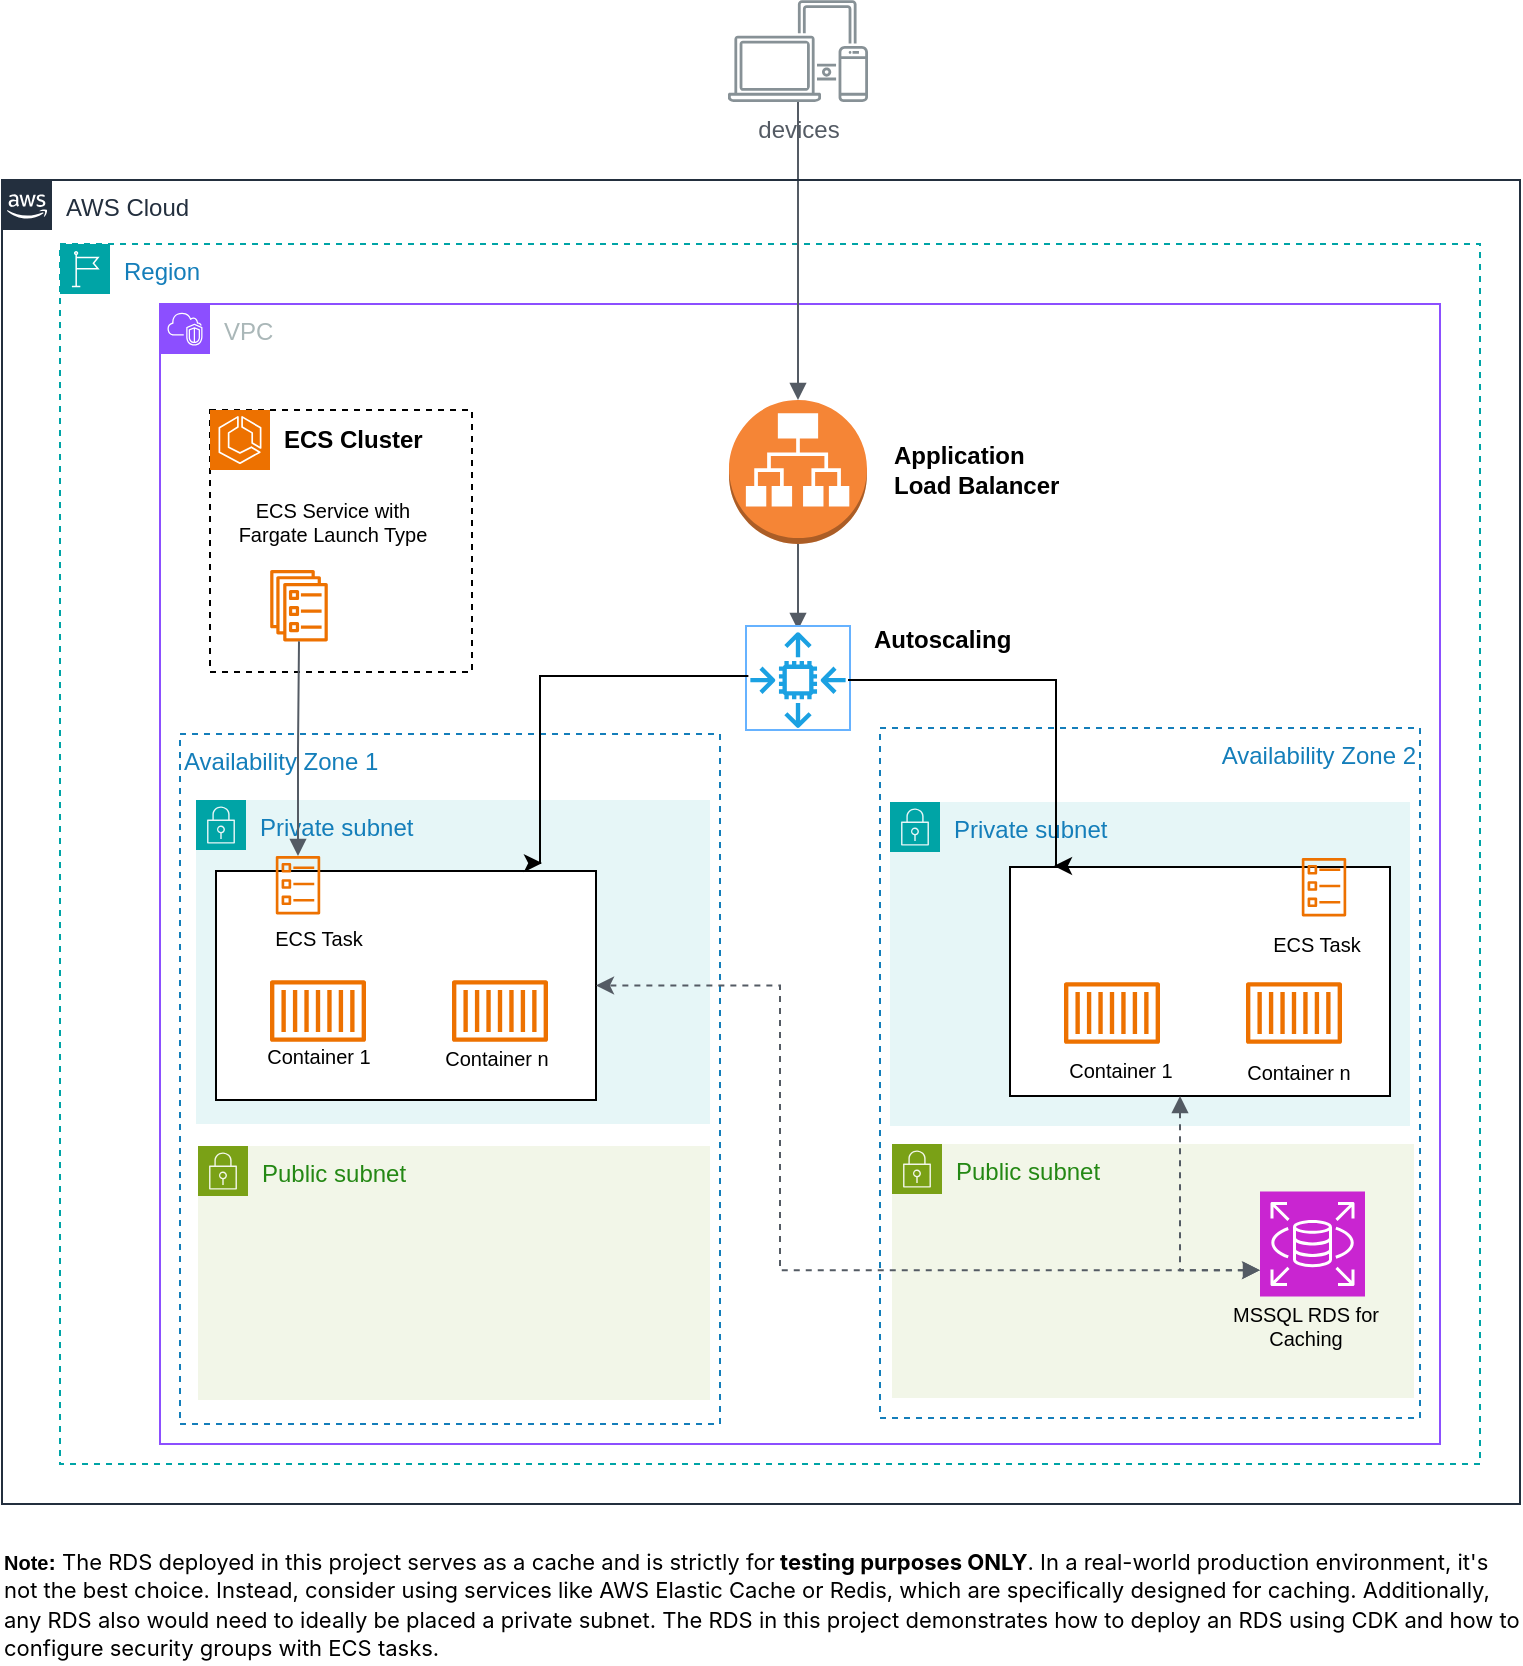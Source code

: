 <mxfile version="24.2.5" type="device">
  <diagram name="Page-1" id="xOiZpuU5NRIlTT_HSMJ2">
    <mxGraphModel dx="1014" dy="757" grid="1" gridSize="10" guides="1" tooltips="1" connect="1" arrows="1" fold="1" page="1" pageScale="1" pageWidth="850" pageHeight="1100" math="0" shadow="0">
      <root>
        <mxCell id="0" />
        <mxCell id="1" parent="0" />
        <mxCell id="Z2hQnSYMev5sJFBsLuZH-76" value="Availability Zone 1" style="fillColor=none;strokeColor=#147EBA;dashed=1;verticalAlign=top;fontStyle=0;fontColor=#147EBA;whiteSpace=wrap;html=1;align=left;" parent="1" vertex="1">
          <mxGeometry x="170" y="375" width="270" height="345" as="geometry" />
        </mxCell>
        <mxCell id="Z2hQnSYMev5sJFBsLuZH-5" value="Public subnet" style="points=[[0,0],[0.25,0],[0.5,0],[0.75,0],[1,0],[1,0.25],[1,0.5],[1,0.75],[1,1],[0.75,1],[0.5,1],[0.25,1],[0,1],[0,0.75],[0,0.5],[0,0.25]];outlineConnect=0;gradientColor=none;html=1;whiteSpace=wrap;fontSize=12;fontStyle=0;container=1;pointerEvents=0;collapsible=0;recursiveResize=0;shape=mxgraph.aws4.group;grIcon=mxgraph.aws4.group_security_group;grStroke=0;strokeColor=#7AA116;fillColor=#F2F6E8;verticalAlign=top;align=left;spacingLeft=30;fontColor=#248814;dashed=0;" parent="1" vertex="1">
          <mxGeometry x="179" y="581" width="256" height="127" as="geometry" />
        </mxCell>
        <mxCell id="Z2hQnSYMev5sJFBsLuZH-2" value="Region" style="points=[[0,0],[0.25,0],[0.5,0],[0.75,0],[1,0],[1,0.25],[1,0.5],[1,0.75],[1,1],[0.75,1],[0.5,1],[0.25,1],[0,1],[0,0.75],[0,0.5],[0,0.25]];outlineConnect=0;gradientColor=none;html=1;whiteSpace=wrap;fontSize=12;fontStyle=0;container=1;pointerEvents=0;collapsible=0;recursiveResize=0;shape=mxgraph.aws4.group;grIcon=mxgraph.aws4.group_region;strokeColor=#00A4A6;fillColor=none;verticalAlign=top;align=left;spacingLeft=30;fontColor=#147EBA;dashed=1;" parent="1" vertex="1">
          <mxGeometry x="110" y="130" width="710" height="610" as="geometry" />
        </mxCell>
        <mxCell id="Z2hQnSYMev5sJFBsLuZH-3" value="VPC" style="points=[[0,0],[0.25,0],[0.5,0],[0.75,0],[1,0],[1,0.25],[1,0.5],[1,0.75],[1,1],[0.75,1],[0.5,1],[0.25,1],[0,1],[0,0.75],[0,0.5],[0,0.25]];outlineConnect=0;gradientColor=none;html=1;whiteSpace=wrap;fontSize=12;fontStyle=0;container=1;pointerEvents=0;collapsible=0;recursiveResize=0;shape=mxgraph.aws4.group;grIcon=mxgraph.aws4.group_vpc2;strokeColor=#8C4FFF;fillColor=none;verticalAlign=top;align=left;spacingLeft=30;fontColor=#AAB7B8;dashed=0;" parent="1" vertex="1">
          <mxGeometry x="160" y="160" width="640" height="570" as="geometry" />
        </mxCell>
        <mxCell id="Z2hQnSYMev5sJFBsLuZH-52" value="" style="whiteSpace=wrap;html=1;aspect=fixed;dashed=1;" parent="Z2hQnSYMev5sJFBsLuZH-3" vertex="1">
          <mxGeometry x="25" y="53" width="131" height="131" as="geometry" />
        </mxCell>
        <mxCell id="Z2hQnSYMev5sJFBsLuZH-9" value="" style="outlineConnect=0;dashed=0;verticalLabelPosition=bottom;verticalAlign=top;align=center;html=1;shape=mxgraph.aws3.application_load_balancer;fillColor=#F58536;gradientColor=none;shadow=0;" parent="Z2hQnSYMev5sJFBsLuZH-3" vertex="1">
          <mxGeometry x="284.5" y="48" width="69" height="72" as="geometry" />
        </mxCell>
        <mxCell id="Z2hQnSYMev5sJFBsLuZH-27" value="" style="sketch=0;points=[[0,0,0],[0.25,0,0],[0.5,0,0],[0.75,0,0],[1,0,0],[0,1,0],[0.25,1,0],[0.5,1,0],[0.75,1,0],[1,1,0],[0,0.25,0],[0,0.5,0],[0,0.75,0],[1,0.25,0],[1,0.5,0],[1,0.75,0]];outlineConnect=0;fontColor=#232F3E;fillColor=#ED7100;strokeColor=#ffffff;dashed=0;verticalLabelPosition=bottom;verticalAlign=top;align=center;html=1;fontSize=12;fontStyle=0;aspect=fixed;shape=mxgraph.aws4.resourceIcon;resIcon=mxgraph.aws4.ecs;" parent="Z2hQnSYMev5sJFBsLuZH-3" vertex="1">
          <mxGeometry x="25" y="53" width="30" height="30" as="geometry" />
        </mxCell>
        <mxCell id="Z2hQnSYMev5sJFBsLuZH-47" value="ECS Cluster" style="text;html=1;align=left;verticalAlign=middle;whiteSpace=wrap;rounded=0;fontStyle=1" parent="Z2hQnSYMev5sJFBsLuZH-3" vertex="1">
          <mxGeometry x="60" y="53" width="81" height="30" as="geometry" />
        </mxCell>
        <mxCell id="Z2hQnSYMev5sJFBsLuZH-54" value="" style="sketch=0;outlineConnect=0;fontColor=#232F3E;gradientColor=none;fillColor=#ED7100;strokeColor=none;dashed=0;verticalLabelPosition=bottom;verticalAlign=top;align=center;html=1;fontSize=12;fontStyle=0;aspect=fixed;pointerEvents=1;shape=mxgraph.aws4.ecs_service;" parent="Z2hQnSYMev5sJFBsLuZH-3" vertex="1">
          <mxGeometry x="55" y="133" width="29" height="35.69" as="geometry" />
        </mxCell>
        <mxCell id="Z2hQnSYMev5sJFBsLuZH-64" value="Autoscaling" style="text;html=1;align=left;verticalAlign=middle;whiteSpace=wrap;rounded=0;fontStyle=1" parent="Z2hQnSYMev5sJFBsLuZH-3" vertex="1">
          <mxGeometry x="354.5" y="153" width="81" height="30" as="geometry" />
        </mxCell>
        <mxCell id="Z2hQnSYMev5sJFBsLuZH-67" value="" style="edgeStyle=orthogonalEdgeStyle;html=1;endArrow=none;elbow=vertical;startArrow=block;startFill=1;strokeColor=#545B64;rounded=0;" parent="Z2hQnSYMev5sJFBsLuZH-3" source="Z2hQnSYMev5sJFBsLuZH-62" target="Z2hQnSYMev5sJFBsLuZH-9" edge="1">
          <mxGeometry width="100" relative="1" as="geometry">
            <mxPoint x="210" y="120" as="sourcePoint" />
            <mxPoint x="310" y="120" as="targetPoint" />
          </mxGeometry>
        </mxCell>
        <mxCell id="Z2hQnSYMev5sJFBsLuZH-63" value="" style="whiteSpace=wrap;html=1;aspect=fixed;strokeColor=#66B2FF;" parent="Z2hQnSYMev5sJFBsLuZH-3" vertex="1">
          <mxGeometry x="293" y="161" width="52" height="52" as="geometry" />
        </mxCell>
        <mxCell id="Z2hQnSYMev5sJFBsLuZH-77" value="Availability Zone 2" style="fillColor=none;strokeColor=#147EBA;dashed=1;verticalAlign=top;fontStyle=0;fontColor=#147EBA;whiteSpace=wrap;html=1;align=right;" parent="Z2hQnSYMev5sJFBsLuZH-3" vertex="1">
          <mxGeometry x="360" y="212" width="270" height="345" as="geometry" />
        </mxCell>
        <mxCell id="Z2hQnSYMev5sJFBsLuZH-62" value="" style="outlineConnect=0;fontColor=#ffffff;fillColor=#1ba1e2;strokeColor=#000000;verticalLabelPosition=bottom;verticalAlign=top;align=center;html=1;fontSize=12;fontStyle=0;aspect=fixed;pointerEvents=1;shape=mxgraph.aws4.auto_scaling2;perimeterSpacing=1;labelBorderColor=#1A1A1A;fillStyle=solid;shadow=0;fixDash=0;container=0;backgroundOutline=0;" parent="Z2hQnSYMev5sJFBsLuZH-3" vertex="1">
          <mxGeometry x="295" y="164" width="48" height="48" as="geometry" />
        </mxCell>
        <mxCell id="Z2hQnSYMev5sJFBsLuZH-82" value="" style="group" parent="Z2hQnSYMev5sJFBsLuZH-3" vertex="1" connectable="0">
          <mxGeometry x="18" y="248" width="257" height="162" as="geometry" />
        </mxCell>
        <mxCell id="Z2hQnSYMev5sJFBsLuZH-6" value="Private subnet" style="points=[[0,0],[0.25,0],[0.5,0],[0.75,0],[1,0],[1,0.25],[1,0.5],[1,0.75],[1,1],[0.75,1],[0.5,1],[0.25,1],[0,1],[0,0.75],[0,0.5],[0,0.25]];outlineConnect=0;gradientColor=none;html=1;whiteSpace=wrap;fontSize=12;fontStyle=0;container=1;pointerEvents=0;collapsible=0;recursiveResize=0;shape=mxgraph.aws4.group;grIcon=mxgraph.aws4.group_security_group;grStroke=0;strokeColor=#00A4A6;fillColor=#E6F6F7;verticalAlign=top;align=left;spacingLeft=30;fontColor=#147EBA;dashed=0;" parent="Z2hQnSYMev5sJFBsLuZH-82" vertex="1">
          <mxGeometry width="257" height="162" as="geometry" />
        </mxCell>
        <mxCell id="Z2hQnSYMev5sJFBsLuZH-26" value="" style="rounded=0;whiteSpace=wrap;html=1;" parent="Z2hQnSYMev5sJFBsLuZH-82" vertex="1">
          <mxGeometry x="10" y="35.5" width="190" height="114.5" as="geometry" />
        </mxCell>
        <mxCell id="Z2hQnSYMev5sJFBsLuZH-14" value="" style="sketch=0;outlineConnect=0;fontColor=#232F3E;gradientColor=none;fillColor=#ED7100;strokeColor=none;dashed=0;verticalLabelPosition=bottom;verticalAlign=top;align=center;html=1;fontSize=12;fontStyle=0;aspect=fixed;pointerEvents=1;shape=mxgraph.aws4.container_1;" parent="Z2hQnSYMev5sJFBsLuZH-82" vertex="1">
          <mxGeometry x="37" y="90" width="48" height="31" as="geometry" />
        </mxCell>
        <mxCell id="Z2hQnSYMev5sJFBsLuZH-15" value="" style="sketch=0;outlineConnect=0;fontColor=#232F3E;gradientColor=none;fillColor=#ED7100;strokeColor=none;dashed=0;verticalLabelPosition=bottom;verticalAlign=top;align=center;html=1;fontSize=12;fontStyle=0;aspect=fixed;pointerEvents=1;shape=mxgraph.aws4.container_1;" parent="Z2hQnSYMev5sJFBsLuZH-82" vertex="1">
          <mxGeometry x="128" y="90" width="48" height="31" as="geometry" />
        </mxCell>
        <mxCell id="Z2hQnSYMev5sJFBsLuZH-28" value="" style="sketch=0;outlineConnect=0;fontColor=#232F3E;gradientColor=none;fillColor=#ED7100;strokeColor=none;dashed=0;verticalLabelPosition=bottom;verticalAlign=top;align=center;html=1;fontSize=12;fontStyle=0;aspect=fixed;pointerEvents=1;shape=mxgraph.aws4.ecs_task;" parent="Z2hQnSYMev5sJFBsLuZH-82" vertex="1">
          <mxGeometry x="39.75" y="28" width="22.5" height="29.19" as="geometry" />
        </mxCell>
        <mxCell id="Z2hQnSYMev5sJFBsLuZH-70" value="" style="edgeStyle=orthogonalEdgeStyle;rounded=0;orthogonalLoop=1;jettySize=auto;html=1;entryX=0.858;entryY=-0.035;entryDx=0;entryDy=0;entryPerimeter=0;" parent="Z2hQnSYMev5sJFBsLuZH-3" source="Z2hQnSYMev5sJFBsLuZH-62" target="Z2hQnSYMev5sJFBsLuZH-26" edge="1">
          <mxGeometry relative="1" as="geometry">
            <mxPoint x="190" y="410" as="targetPoint" />
            <Array as="points">
              <mxPoint x="190" y="186" />
            </Array>
          </mxGeometry>
        </mxCell>
        <mxCell id="Z2hQnSYMev5sJFBsLuZH-57" value="" style="edgeStyle=orthogonalEdgeStyle;html=1;endArrow=none;elbow=vertical;startArrow=block;startFill=1;strokeColor=#545B64;rounded=0;" parent="Z2hQnSYMev5sJFBsLuZH-3" source="Z2hQnSYMev5sJFBsLuZH-28" target="Z2hQnSYMev5sJFBsLuZH-54" edge="1">
          <mxGeometry width="100" relative="1" as="geometry">
            <mxPoint x="210" y="220" as="sourcePoint" />
            <mxPoint x="310" y="220" as="targetPoint" />
          </mxGeometry>
        </mxCell>
        <mxCell id="Z2hQnSYMev5sJFBsLuZH-50" value="Container 1" style="text;html=1;align=center;verticalAlign=middle;whiteSpace=wrap;rounded=0;fontSize=10;" parent="1" vertex="1">
          <mxGeometry x="211" y="521.19" width="57" height="30" as="geometry" />
        </mxCell>
        <mxCell id="Z2hQnSYMev5sJFBsLuZH-51" value="Container n" style="text;html=1;align=center;verticalAlign=middle;whiteSpace=wrap;rounded=0;fontSize=10;" parent="1" vertex="1">
          <mxGeometry x="300" y="522.19" width="57" height="30" as="geometry" />
        </mxCell>
        <mxCell id="Z2hQnSYMev5sJFBsLuZH-55" value="ECS Service with Fargate Launch Type" style="text;html=1;align=center;verticalAlign=middle;whiteSpace=wrap;rounded=0;fontSize=10;" parent="1" vertex="1">
          <mxGeometry x="197" y="254.19" width="99" height="30" as="geometry" />
        </mxCell>
        <mxCell id="Z2hQnSYMev5sJFBsLuZH-60" value="ECS Task" style="text;html=1;align=center;verticalAlign=middle;whiteSpace=wrap;rounded=0;fontSize=10;" parent="1" vertex="1">
          <mxGeometry x="211" y="462.19" width="57" height="30" as="geometry" />
        </mxCell>
        <mxCell id="Z2hQnSYMev5sJFBsLuZH-65" value="Application Load Balancer" style="text;html=1;align=left;verticalAlign=middle;whiteSpace=wrap;rounded=0;fontStyle=1" parent="1" vertex="1">
          <mxGeometry x="524.5" y="228" width="85.5" height="30" as="geometry" />
        </mxCell>
        <mxCell id="Z2hQnSYMev5sJFBsLuZH-73" value="devices" style="sketch=0;outlineConnect=0;gradientColor=none;fontColor=#545B64;strokeColor=none;fillColor=#879196;dashed=0;verticalLabelPosition=bottom;verticalAlign=top;align=center;html=1;fontSize=12;fontStyle=0;aspect=fixed;shape=mxgraph.aws4.illustration_devices;pointerEvents=1;fillStyle=solid;" parent="1" vertex="1">
          <mxGeometry x="444" y="8" width="70" height="51.1" as="geometry" />
        </mxCell>
        <mxCell id="Z2hQnSYMev5sJFBsLuZH-75" value="" style="edgeStyle=orthogonalEdgeStyle;html=1;endArrow=none;elbow=vertical;startArrow=block;startFill=1;strokeColor=#545B64;rounded=0;" parent="1" source="Z2hQnSYMev5sJFBsLuZH-9" target="Z2hQnSYMev5sJFBsLuZH-73" edge="1">
          <mxGeometry width="100" relative="1" as="geometry">
            <mxPoint x="270" y="330" as="sourcePoint" />
            <mxPoint x="370" y="330" as="targetPoint" />
          </mxGeometry>
        </mxCell>
        <mxCell id="Z2hQnSYMev5sJFBsLuZH-83" value="" style="group" parent="1" vertex="1" connectable="0">
          <mxGeometry x="525" y="409" width="260" height="162" as="geometry" />
        </mxCell>
        <mxCell id="Z2hQnSYMev5sJFBsLuZH-39" value="Private subnet" style="points=[[0,0],[0.25,0],[0.5,0],[0.75,0],[1,0],[1,0.25],[1,0.5],[1,0.75],[1,1],[0.75,1],[0.5,1],[0.25,1],[0,1],[0,0.75],[0,0.5],[0,0.25]];outlineConnect=0;gradientColor=none;html=1;whiteSpace=wrap;fontSize=12;fontStyle=0;container=1;pointerEvents=0;collapsible=0;recursiveResize=0;shape=mxgraph.aws4.group;grIcon=mxgraph.aws4.group_security_group;grStroke=0;strokeColor=#00A4A6;fillColor=#E6F6F7;verticalAlign=top;align=left;spacingLeft=30;fontColor=#147EBA;dashed=0;" parent="Z2hQnSYMev5sJFBsLuZH-83" vertex="1">
          <mxGeometry width="260" height="162" as="geometry" />
        </mxCell>
        <mxCell id="Z2hQnSYMev5sJFBsLuZH-40" value="" style="rounded=0;whiteSpace=wrap;html=1;" parent="Z2hQnSYMev5sJFBsLuZH-83" vertex="1">
          <mxGeometry x="60" y="32.5" width="190" height="114.5" as="geometry" />
        </mxCell>
        <mxCell id="Z2hQnSYMev5sJFBsLuZH-41" value="" style="sketch=0;outlineConnect=0;fontColor=#232F3E;gradientColor=none;fillColor=#ED7100;strokeColor=none;dashed=0;verticalLabelPosition=bottom;verticalAlign=top;align=center;html=1;fontSize=12;fontStyle=0;aspect=fixed;pointerEvents=1;shape=mxgraph.aws4.container_1;" parent="Z2hQnSYMev5sJFBsLuZH-83" vertex="1">
          <mxGeometry x="87" y="90" width="48" height="31" as="geometry" />
        </mxCell>
        <mxCell id="Z2hQnSYMev5sJFBsLuZH-42" value="" style="sketch=0;outlineConnect=0;fontColor=#232F3E;gradientColor=none;fillColor=#ED7100;strokeColor=none;dashed=0;verticalLabelPosition=bottom;verticalAlign=top;align=center;html=1;fontSize=12;fontStyle=0;aspect=fixed;pointerEvents=1;shape=mxgraph.aws4.container_1;" parent="Z2hQnSYMev5sJFBsLuZH-83" vertex="1">
          <mxGeometry x="178" y="90" width="48" height="31" as="geometry" />
        </mxCell>
        <mxCell id="Z2hQnSYMev5sJFBsLuZH-44" value="" style="sketch=0;outlineConnect=0;fontColor=#232F3E;gradientColor=none;fillColor=#ED7100;strokeColor=none;dashed=0;verticalLabelPosition=bottom;verticalAlign=top;align=center;html=1;fontSize=12;fontStyle=0;aspect=fixed;pointerEvents=1;shape=mxgraph.aws4.ecs_task;" parent="Z2hQnSYMev5sJFBsLuZH-83" vertex="1">
          <mxGeometry x="205.75" y="28" width="22.5" height="29.19" as="geometry" />
        </mxCell>
        <mxCell id="Z2hQnSYMev5sJFBsLuZH-58" value="Container 1" style="text;html=1;align=center;verticalAlign=middle;whiteSpace=wrap;rounded=0;fontSize=10;" parent="Z2hQnSYMev5sJFBsLuZH-83" vertex="1">
          <mxGeometry x="87" y="119" width="57" height="30" as="geometry" />
        </mxCell>
        <mxCell id="Z2hQnSYMev5sJFBsLuZH-59" value="Container n" style="text;html=1;align=center;verticalAlign=middle;whiteSpace=wrap;rounded=0;fontSize=10;" parent="Z2hQnSYMev5sJFBsLuZH-83" vertex="1">
          <mxGeometry x="176" y="120" width="57" height="30" as="geometry" />
        </mxCell>
        <mxCell id="Z2hQnSYMev5sJFBsLuZH-61" value="ECS Task" style="text;html=1;align=center;verticalAlign=middle;whiteSpace=wrap;rounded=0;fontSize=10;" parent="Z2hQnSYMev5sJFBsLuZH-83" vertex="1">
          <mxGeometry x="185" y="56.19" width="57" height="30" as="geometry" />
        </mxCell>
        <mxCell id="Z2hQnSYMev5sJFBsLuZH-84" value="" style="group" parent="1" vertex="1" connectable="0">
          <mxGeometry x="526" y="580" width="261" height="127" as="geometry" />
        </mxCell>
        <mxCell id="Z2hQnSYMev5sJFBsLuZH-38" value="Public subnet" style="points=[[0,0],[0.25,0],[0.5,0],[0.75,0],[1,0],[1,0.25],[1,0.5],[1,0.75],[1,1],[0.75,1],[0.5,1],[0.25,1],[0,1],[0,0.75],[0,0.5],[0,0.25]];outlineConnect=0;gradientColor=none;html=1;whiteSpace=wrap;fontSize=12;fontStyle=0;container=1;pointerEvents=0;collapsible=0;recursiveResize=0;shape=mxgraph.aws4.group;grIcon=mxgraph.aws4.group_security_group;grStroke=0;strokeColor=#7AA116;fillColor=#F2F6E8;verticalAlign=top;align=left;spacingLeft=30;fontColor=#248814;dashed=0;" parent="Z2hQnSYMev5sJFBsLuZH-84" vertex="1">
          <mxGeometry width="261" height="127" as="geometry" />
        </mxCell>
        <mxCell id="Z2hQnSYMev5sJFBsLuZH-79" value="MSSQL RDS for Caching" style="text;html=1;align=center;verticalAlign=middle;whiteSpace=wrap;rounded=0;fontSize=10;" parent="Z2hQnSYMev5sJFBsLuZH-84" vertex="1">
          <mxGeometry x="167" y="76.19" width="80" height="30" as="geometry" />
        </mxCell>
        <mxCell id="Z2hQnSYMev5sJFBsLuZH-78" value="" style="sketch=0;points=[[0,0,0],[0.25,0,0],[0.5,0,0],[0.75,0,0],[1,0,0],[0,1,0],[0.25,1,0],[0.5,1,0],[0.75,1,0],[1,1,0],[0,0.25,0],[0,0.5,0],[0,0.75,0],[1,0.25,0],[1,0.5,0],[1,0.75,0]];outlineConnect=0;fontColor=#232F3E;fillColor=#C925D1;strokeColor=#ffffff;dashed=0;verticalLabelPosition=bottom;verticalAlign=top;align=center;html=1;fontSize=12;fontStyle=0;aspect=fixed;shape=mxgraph.aws4.resourceIcon;resIcon=mxgraph.aws4.rds;" parent="Z2hQnSYMev5sJFBsLuZH-84" vertex="1">
          <mxGeometry x="184" y="23.69" width="52.5" height="52.5" as="geometry" />
        </mxCell>
        <mxCell id="Z2hQnSYMev5sJFBsLuZH-85" value="" style="edgeStyle=orthogonalEdgeStyle;rounded=0;orthogonalLoop=1;jettySize=auto;html=1;entryX=0.858;entryY=-0.035;entryDx=0;entryDy=0;entryPerimeter=0;" parent="1" edge="1">
          <mxGeometry relative="1" as="geometry">
            <mxPoint x="504" y="348" as="sourcePoint" />
            <mxPoint x="607" y="441" as="targetPoint" />
            <Array as="points">
              <mxPoint x="608" y="348" />
            </Array>
          </mxGeometry>
        </mxCell>
        <mxCell id="Z2hQnSYMev5sJFBsLuZH-80" value="" style="edgeStyle=orthogonalEdgeStyle;html=1;endArrow=classic;elbow=vertical;startArrow=block;startFill=1;strokeColor=#545B64;rounded=0;entryX=0;entryY=0.75;entryDx=0;entryDy=0;entryPerimeter=0;endFill=1;dashed=1;" parent="1" source="Z2hQnSYMev5sJFBsLuZH-40" target="Z2hQnSYMev5sJFBsLuZH-78" edge="1">
          <mxGeometry width="100" relative="1" as="geometry">
            <mxPoint x="270" y="330" as="sourcePoint" />
            <mxPoint x="370" y="330" as="targetPoint" />
            <Array as="points">
              <mxPoint x="670" y="643" />
            </Array>
          </mxGeometry>
        </mxCell>
        <mxCell id="Z2hQnSYMev5sJFBsLuZH-81" value="" style="edgeStyle=orthogonalEdgeStyle;html=1;endArrow=classic;elbow=vertical;startArrow=block;startFill=1;strokeColor=#545B64;rounded=0;endFill=1;entryX=1;entryY=0.5;entryDx=0;entryDy=0;exitX=0;exitY=0.75;exitDx=0;exitDy=0;exitPerimeter=0;dashed=1;" parent="1" source="Z2hQnSYMev5sJFBsLuZH-78" target="Z2hQnSYMev5sJFBsLuZH-26" edge="1">
          <mxGeometry width="100" relative="1" as="geometry">
            <mxPoint x="305" y="537.5" as="sourcePoint" />
            <mxPoint x="305" y="557.5" as="targetPoint" />
            <Array as="points">
              <mxPoint x="470" y="643" />
              <mxPoint x="470" y="501" />
            </Array>
          </mxGeometry>
        </mxCell>
        <mxCell id="Z2hQnSYMev5sJFBsLuZH-88" value="AWS Cloud" style="points=[[0,0],[0.25,0],[0.5,0],[0.75,0],[1,0],[1,0.25],[1,0.5],[1,0.75],[1,1],[0.75,1],[0.5,1],[0.25,1],[0,1],[0,0.75],[0,0.5],[0,0.25]];outlineConnect=0;gradientColor=none;html=1;whiteSpace=wrap;fontSize=12;fontStyle=0;container=1;pointerEvents=0;collapsible=0;recursiveResize=0;shape=mxgraph.aws4.group;grIcon=mxgraph.aws4.group_aws_cloud_alt;strokeColor=#232F3E;fillColor=none;verticalAlign=top;align=left;spacingLeft=30;fontColor=#232F3E;dashed=0;" parent="1" vertex="1">
          <mxGeometry x="81" y="98" width="759" height="662" as="geometry" />
        </mxCell>
        <mxCell id="NlH2Ea09yerhTLJ6PHsG-1" value="&lt;b style=&quot;font-size: 11px;&quot;&gt;&lt;span style=&quot;font-size: 10px;&quot;&gt;Note&lt;/span&gt;&lt;font style=&quot;font-size: 11px;&quot;&gt;:&amp;nbsp;&lt;/font&gt;&lt;/b&gt;&lt;span style=&quot;font-family: -apple-system, BlinkMacSystemFont, &amp;quot;Segoe WPC&amp;quot;, &amp;quot;Segoe UI&amp;quot;, system-ui, Ubuntu, &amp;quot;Droid Sans&amp;quot;, sans-serif; font-size: 11px;&quot;&gt;&lt;font style=&quot;font-size: 11px;&quot;&gt;The RDS deployed in this project serves as a cache and is strictly for&lt;b&gt; testing purposes ONLY&lt;/b&gt;. In a real-world production environment, it&#39;s not the best choice. Instead, consider using services like AWS Elastic Cache or Redis, which are specifically designed for caching. Additionally, any RDS also would need to ideally be placed a private subnet. The RDS in this project demonstrates how to deploy an RDS using CDK and how to configure security groups with ECS tasks.&lt;/font&gt;&lt;/span&gt;" style="rounded=0;whiteSpace=wrap;html=1;align=left;strokeColor=none;" vertex="1" parent="1">
          <mxGeometry x="80" y="780" width="760" height="60" as="geometry" />
        </mxCell>
      </root>
    </mxGraphModel>
  </diagram>
</mxfile>
